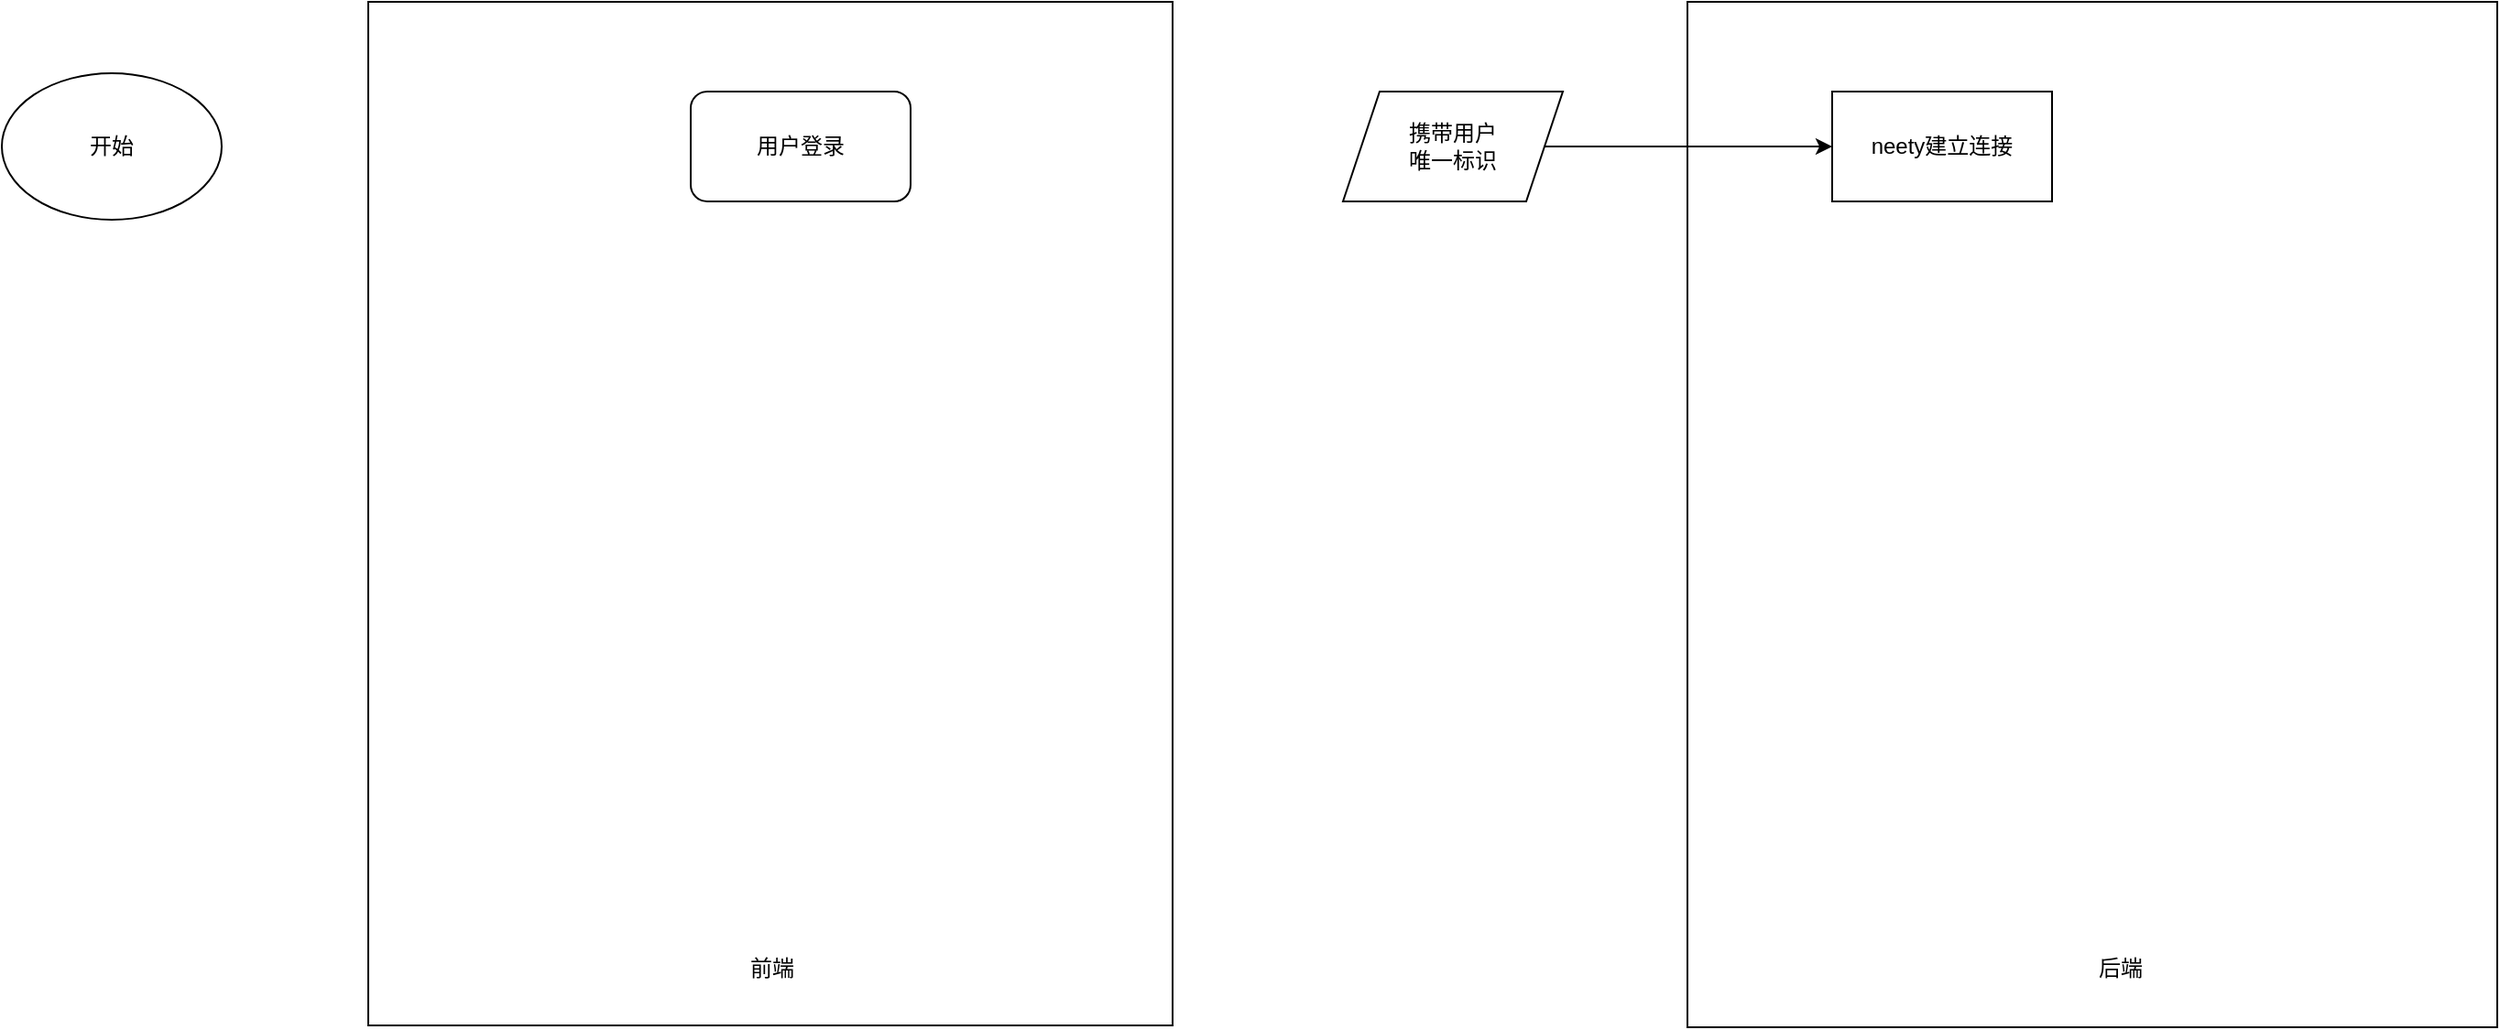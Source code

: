 <mxfile version="20.0.4" type="github" pages="2">
  <diagram id="hpvqqFq_v_p_thIel57g" name="第 1 页">
    <mxGraphModel dx="1422" dy="786" grid="1" gridSize="10" guides="1" tooltips="1" connect="1" arrows="1" fold="1" page="1" pageScale="1" pageWidth="1654" pageHeight="2336" math="0" shadow="0">
      <root>
        <mxCell id="0" />
        <mxCell id="1" parent="0" />
        <mxCell id="zwQavoFQW24ZlYIbycaL-37" value="" style="rounded=0;whiteSpace=wrap;html=1;" parent="1" vertex="1">
          <mxGeometry x="320" y="640" width="439" height="559" as="geometry" />
        </mxCell>
        <mxCell id="zwQavoFQW24ZlYIbycaL-38" value="" style="rounded=0;whiteSpace=wrap;html=1;" parent="1" vertex="1">
          <mxGeometry x="1040" y="640" width="442" height="560" as="geometry" />
        </mxCell>
        <mxCell id="zwQavoFQW24ZlYIbycaL-39" value="前端" style="text;html=1;align=center;verticalAlign=middle;resizable=0;points=[];autosize=1;strokeColor=none;fillColor=none;" parent="1" vertex="1">
          <mxGeometry x="514.5" y="1153" width="50" height="30" as="geometry" />
        </mxCell>
        <mxCell id="zwQavoFQW24ZlYIbycaL-40" value="后端" style="text;html=1;align=center;verticalAlign=middle;resizable=0;points=[];autosize=1;strokeColor=none;fillColor=none;" parent="1" vertex="1">
          <mxGeometry x="1251" y="1153" width="50" height="30" as="geometry" />
        </mxCell>
        <mxCell id="zwQavoFQW24ZlYIbycaL-41" value="开始" style="ellipse;whiteSpace=wrap;html=1;" parent="1" vertex="1">
          <mxGeometry x="120" y="679" width="120" height="80" as="geometry" />
        </mxCell>
        <mxCell id="zwQavoFQW24ZlYIbycaL-43" value="携带用户&lt;br&gt;唯一标识" style="shape=parallelogram;perimeter=parallelogramPerimeter;whiteSpace=wrap;html=1;fixedSize=1;" parent="1" vertex="1">
          <mxGeometry x="852" y="689" width="120" height="60" as="geometry" />
        </mxCell>
        <mxCell id="zwQavoFQW24ZlYIbycaL-48" value="用户登录" style="rounded=1;whiteSpace=wrap;html=1;" parent="1" vertex="1">
          <mxGeometry x="496" y="689" width="120" height="60" as="geometry" />
        </mxCell>
        <mxCell id="zwQavoFQW24ZlYIbycaL-50" value="neety建立连接" style="rounded=0;whiteSpace=wrap;html=1;" parent="1" vertex="1">
          <mxGeometry x="1119" y="689" width="120" height="60" as="geometry" />
        </mxCell>
        <mxCell id="zwQavoFQW24ZlYIbycaL-51" value="" style="endArrow=classic;html=1;rounded=0;exitX=1;exitY=0.5;exitDx=0;exitDy=0;entryX=0;entryY=0.5;entryDx=0;entryDy=0;" parent="1" source="zwQavoFQW24ZlYIbycaL-43" target="zwQavoFQW24ZlYIbycaL-50" edge="1">
          <mxGeometry width="50" height="50" relative="1" as="geometry">
            <mxPoint x="942" y="950" as="sourcePoint" />
            <mxPoint x="992" y="900" as="targetPoint" />
          </mxGeometry>
        </mxCell>
      </root>
    </mxGraphModel>
  </diagram>
  <diagram id="Py7Y59JkiIEG4qXK1rbD" name="第 2 页">
    <mxGraphModel dx="1422" dy="786" grid="1" gridSize="10" guides="1" tooltips="1" connect="1" arrows="1" fold="1" page="1" pageScale="1" pageWidth="1654" pageHeight="2336" math="0" shadow="0">
      <root>
        <mxCell id="0" />
        <mxCell id="1" parent="0" />
        <mxCell id="hSttJTY2Wth0TnYvtg5C-1" value="开始" style="ellipse;whiteSpace=wrap;html=1;" vertex="1" parent="1">
          <mxGeometry x="140" y="280" width="120" height="80" as="geometry" />
        </mxCell>
        <mxCell id="hSttJTY2Wth0TnYvtg5C-4" value="" style="rounded=0;whiteSpace=wrap;html=1;" vertex="1" parent="1">
          <mxGeometry x="302" y="240" width="201" height="520" as="geometry" />
        </mxCell>
        <mxCell id="hSttJTY2Wth0TnYvtg5C-5" value="客户端（N）" style="text;html=1;align=center;verticalAlign=middle;resizable=0;points=[];autosize=1;strokeColor=none;fillColor=none;" vertex="1" parent="1">
          <mxGeometry x="371" y="720" width="90" height="30" as="geometry" />
        </mxCell>
        <mxCell id="hSttJTY2Wth0TnYvtg5C-7" value="" style="rounded=0;whiteSpace=wrap;html=1;" vertex="1" parent="1">
          <mxGeometry x="640" y="160" width="840" height="710" as="geometry" />
        </mxCell>
        <mxCell id="hSttJTY2Wth0TnYvtg5C-13" value="服务端（1）" style="text;html=1;align=center;verticalAlign=middle;resizable=0;points=[];autosize=1;strokeColor=none;fillColor=none;" vertex="1" parent="1">
          <mxGeometry x="1090" y="820" width="90" height="30" as="geometry" />
        </mxCell>
        <mxCell id="hSttJTY2Wth0TnYvtg5C-16" value="结束" style="ellipse;whiteSpace=wrap;html=1;" vertex="1" parent="1">
          <mxGeometry x="140" y="645" width="120" height="80" as="geometry" />
        </mxCell>
        <mxCell id="hSttJTY2Wth0TnYvtg5C-17" value="webSockte" style="rounded=1;whiteSpace=wrap;html=1;" vertex="1" parent="1">
          <mxGeometry x="341" y="290" width="120" height="60" as="geometry" />
        </mxCell>
        <mxCell id="hSttJTY2Wth0TnYvtg5C-18" value="" style="endArrow=classic;html=1;rounded=0;exitX=1;exitY=0.5;exitDx=0;exitDy=0;entryX=0;entryY=0.5;entryDx=0;entryDy=0;" edge="1" parent="1" source="hSttJTY2Wth0TnYvtg5C-1" target="hSttJTY2Wth0TnYvtg5C-17">
          <mxGeometry width="50" height="50" relative="1" as="geometry">
            <mxPoint x="670" y="545" as="sourcePoint" />
            <mxPoint x="720" y="495" as="targetPoint" />
          </mxGeometry>
        </mxCell>
        <mxCell id="hSttJTY2Wth0TnYvtg5C-19" value="" style="rounded=0;whiteSpace=wrap;html=1;" vertex="1" parent="1">
          <mxGeometry x="700" y="205" width="223" height="230" as="geometry" />
        </mxCell>
        <mxCell id="hSttJTY2Wth0TnYvtg5C-20" value="消息中间件(neety)" style="text;html=1;align=center;verticalAlign=middle;resizable=0;points=[];autosize=1;strokeColor=none;fillColor=none;" vertex="1" parent="1">
          <mxGeometry x="755" y="390" width="120" height="30" as="geometry" />
        </mxCell>
        <mxCell id="hSttJTY2Wth0TnYvtg5C-21" value="webSockte" style="rounded=1;whiteSpace=wrap;html=1;" vertex="1" parent="1">
          <mxGeometry x="751.5" y="230" width="120" height="60" as="geometry" />
        </mxCell>
        <mxCell id="hSttJTY2Wth0TnYvtg5C-22" value="" style="endArrow=classic;html=1;rounded=0;exitX=1;exitY=0.25;exitDx=0;exitDy=0;entryX=0;entryY=0.5;entryDx=0;entryDy=0;" edge="1" parent="1" source="hSttJTY2Wth0TnYvtg5C-17" target="hSttJTY2Wth0TnYvtg5C-21">
          <mxGeometry width="50" height="50" relative="1" as="geometry">
            <mxPoint x="810" y="510" as="sourcePoint" />
            <mxPoint x="860" y="460" as="targetPoint" />
          </mxGeometry>
        </mxCell>
      </root>
    </mxGraphModel>
  </diagram>
</mxfile>
